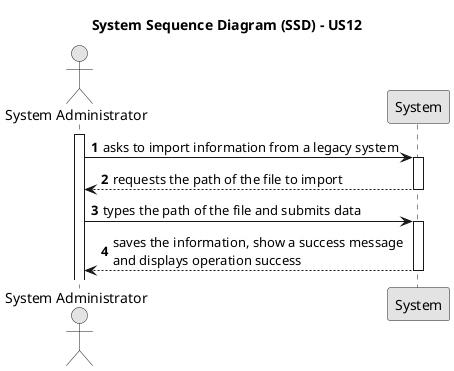 @startuml
'https://plantuml.com/sequence-diagram
skinparam monochrome true
skinparam packageStyle rectangle
skinparam shadowing false

title System Sequence Diagram (SSD) - US12

autonumber

actor "System Administrator" as Admin

activate Admin

Admin -> System : asks to import information from a legacy system
activate System

System --> Admin : requests the path of the file to import
deactivate System

Admin -> System : types the path of the file and submits data
activate System

System --> Admin : saves the information, show a success message \nand displays operation success
deactivate System




@enduml